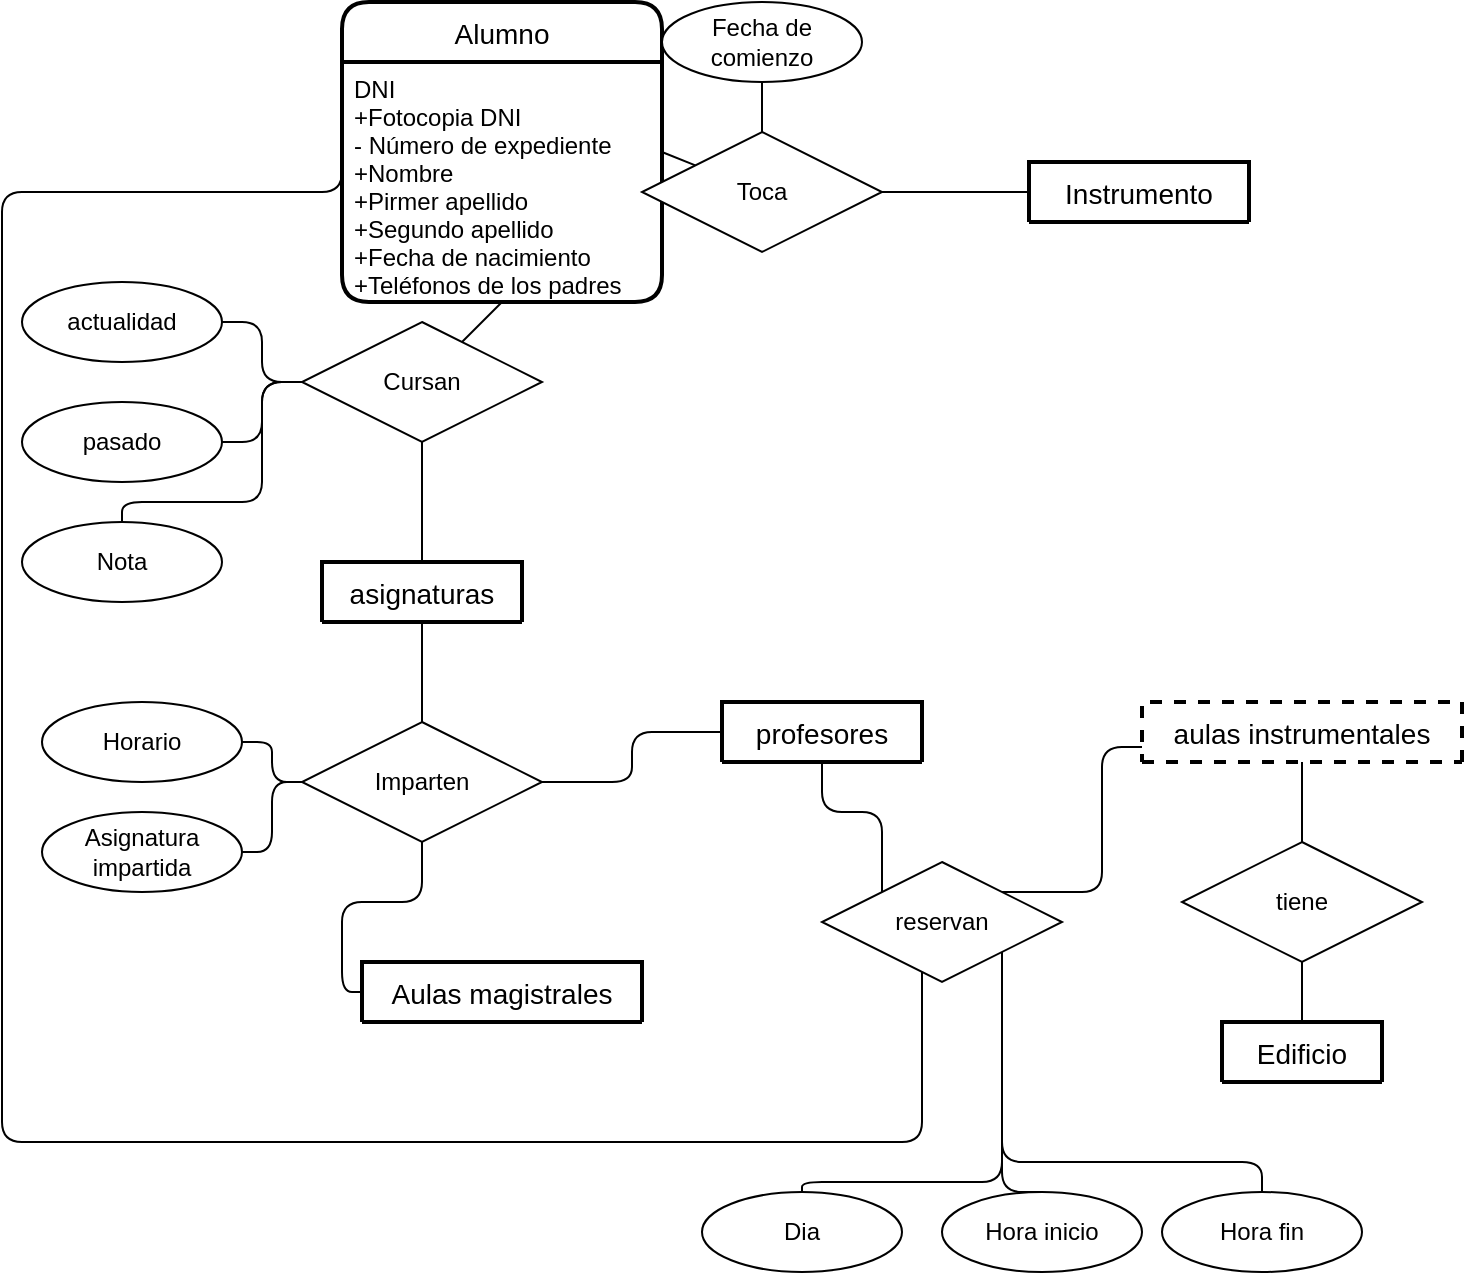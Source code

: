 <mxfile>
    <diagram id="B5twVSMF8yu9bodAsLQC" name="Page-1">
        <mxGraphModel dx="1709" dy="1999" grid="1" gridSize="10" guides="1" tooltips="1" connect="1" arrows="1" fold="1" page="1" pageScale="1" pageWidth="827" pageHeight="1169" math="0" shadow="0">
            <root>
                <mxCell id="0"/>
                <mxCell id="1" parent="0"/>
                <mxCell id="22" style="edgeStyle=none;html=1;exitX=1;exitY=0.5;exitDx=0;exitDy=0;endArrow=none;endFill=0;" edge="1" parent="1" source="2" target="23">
                    <mxGeometry relative="1" as="geometry">
                        <mxPoint x="240" y="85" as="targetPoint"/>
                    </mxGeometry>
                </mxCell>
                <mxCell id="27" style="edgeStyle=none;html=1;exitX=0.5;exitY=1;exitDx=0;exitDy=0;endArrow=none;endFill=0;" edge="1" parent="1" source="2" target="28">
                    <mxGeometry relative="1" as="geometry">
                        <mxPoint x="110" y="150" as="targetPoint"/>
                    </mxGeometry>
                </mxCell>
                <mxCell id="2" value="Alumno" style="swimlane;childLayout=stackLayout;horizontal=1;startSize=30;horizontalStack=0;rounded=1;fontSize=14;fontStyle=0;strokeWidth=2;resizeParent=0;resizeLast=1;shadow=0;dashed=0;align=center;" vertex="1" parent="1">
                    <mxGeometry x="70" y="-10" width="160" height="150" as="geometry">
                        <mxRectangle x="70" y="30" width="80" height="30" as="alternateBounds"/>
                    </mxGeometry>
                </mxCell>
                <mxCell id="3" value="DNI&#10;+Fotocopia DNI&#10;- Número de expediente&#10;+Nombre&#10;+Pirmer apellido&#10;+Segundo apellido&#10;+Fecha de nacimiento&#10;+Teléfonos de los padres&#10;&#10;" style="align=left;strokeColor=none;fillColor=none;spacingLeft=4;fontSize=12;verticalAlign=top;resizable=0;rotatable=0;part=1;" vertex="1" parent="2">
                    <mxGeometry y="30" width="160" height="120" as="geometry"/>
                </mxCell>
                <mxCell id="4" value="Instrumento" style="swimlane;childLayout=stackLayout;horizontal=1;startSize=30;horizontalStack=0;rounded=1;fontSize=14;fontStyle=0;strokeWidth=2;resizeParent=0;resizeLast=1;shadow=0;dashed=0;align=center;" vertex="1" collapsed="1" parent="1">
                    <mxGeometry x="413.5" y="70" width="110" height="30" as="geometry">
                        <mxRectangle x="413.5" y="70" width="160" height="120" as="alternateBounds"/>
                    </mxGeometry>
                </mxCell>
                <mxCell id="5" value="-Nombre&#10;-Tipo&#10;+Edad recomendada" style="align=left;strokeColor=none;fillColor=none;spacingLeft=4;fontSize=12;verticalAlign=top;resizable=0;rotatable=0;part=1;" vertex="1" parent="4">
                    <mxGeometry y="30" width="110" as="geometry"/>
                </mxCell>
                <mxCell id="6" value="asignaturas" style="swimlane;childLayout=stackLayout;horizontal=1;startSize=30;horizontalStack=0;rounded=1;fontSize=14;fontStyle=0;strokeWidth=2;resizeParent=0;resizeLast=1;shadow=0;dashed=0;align=center;" vertex="1" collapsed="1" parent="1">
                    <mxGeometry x="60" y="270" width="100" height="30" as="geometry">
                        <mxRectangle x="-140" y="310" width="160" height="120" as="alternateBounds"/>
                    </mxGeometry>
                </mxCell>
                <mxCell id="7" value="-Código&#10;+Nombre&#10;+Horas presenciales&#10;" style="align=left;strokeColor=none;fillColor=none;spacingLeft=4;fontSize=12;verticalAlign=top;resizable=0;rotatable=0;part=1;" vertex="1" parent="6">
                    <mxGeometry y="30" width="100" as="geometry"/>
                </mxCell>
                <mxCell id="37" style="edgeStyle=orthogonalEdgeStyle;html=1;endArrow=none;endFill=0;" edge="1" parent="1" source="8" target="38">
                    <mxGeometry relative="1" as="geometry">
                        <mxPoint x="110" y="410" as="targetPoint"/>
                    </mxGeometry>
                </mxCell>
                <mxCell id="55" style="edgeStyle=orthogonalEdgeStyle;html=1;entryX=0;entryY=0;entryDx=0;entryDy=0;endArrow=none;endFill=0;" edge="1" parent="1" source="8" target="54">
                    <mxGeometry relative="1" as="geometry"/>
                </mxCell>
                <mxCell id="8" value="profesores" style="swimlane;childLayout=stackLayout;horizontal=1;startSize=30;horizontalStack=0;rounded=1;fontSize=14;fontStyle=0;strokeWidth=2;resizeParent=0;resizeLast=1;shadow=0;dashed=0;align=center;" vertex="1" collapsed="1" parent="1">
                    <mxGeometry x="260" y="340" width="100" height="30" as="geometry">
                        <mxRectangle x="60" y="470" width="220" height="140" as="alternateBounds"/>
                    </mxGeometry>
                </mxCell>
                <mxCell id="9" value="-DNI&#10;+Nombre&#10;+Primer apellido&#10;+Segundo apellido&#10;+Instrumentos&#10;+asignaturas que puede impartir&#10;+asignaturas impartidas en el pasado&#10;" style="align=left;strokeColor=none;fillColor=none;spacingLeft=4;fontSize=12;verticalAlign=top;resizable=0;rotatable=0;part=1;" vertex="1" parent="8">
                    <mxGeometry y="30" width="100" as="geometry"/>
                </mxCell>
                <mxCell id="11" value="Aulas magistrales" style="swimlane;childLayout=stackLayout;horizontal=1;startSize=30;horizontalStack=0;rounded=1;fontSize=14;fontStyle=0;strokeWidth=2;resizeParent=0;resizeLast=1;shadow=0;dashed=0;align=center;" vertex="1" collapsed="1" parent="1">
                    <mxGeometry x="80" y="470" width="140" height="30" as="geometry">
                        <mxRectangle x="800" y="490" width="160" height="120" as="alternateBounds"/>
                    </mxGeometry>
                </mxCell>
                <mxCell id="12" value="-Código&#10;+Capacidad alumnos&#10;+ordenador&#10;" style="align=left;strokeColor=none;fillColor=none;spacingLeft=4;fontSize=12;verticalAlign=top;resizable=0;rotatable=0;part=1;" vertex="1" parent="11">
                    <mxGeometry y="30" width="140" as="geometry"/>
                </mxCell>
                <mxCell id="13" value="aulas instrumentales" style="swimlane;childLayout=stackLayout;horizontal=1;startSize=30;horizontalStack=0;rounded=1;fontSize=14;fontStyle=0;strokeWidth=2;resizeParent=0;resizeLast=1;shadow=0;dashed=1;align=center;" vertex="1" collapsed="1" parent="1">
                    <mxGeometry x="470" y="340" width="160" height="30" as="geometry">
                        <mxRectangle x="470" y="340" width="160" height="120" as="alternateBounds"/>
                    </mxGeometry>
                </mxCell>
                <mxCell id="14" value="+Tipos de instrumentos&#10;+Puestos por instruentos&#10;-Nombre&#10;+metros cuadrados" style="align=left;strokeColor=none;fillColor=none;spacingLeft=4;fontSize=12;verticalAlign=top;resizable=0;rotatable=0;part=1;" vertex="1" parent="13">
                    <mxGeometry y="30" width="160" as="geometry"/>
                </mxCell>
                <mxCell id="51" style="edgeStyle=orthogonalEdgeStyle;html=1;endArrow=none;endFill=0;" edge="1" parent="1" source="15" target="52">
                    <mxGeometry relative="1" as="geometry">
                        <mxPoint x="550" y="440" as="targetPoint"/>
                    </mxGeometry>
                </mxCell>
                <mxCell id="15" value="Edificio" style="swimlane;childLayout=stackLayout;horizontal=1;startSize=30;horizontalStack=0;rounded=1;fontSize=14;fontStyle=0;strokeWidth=2;resizeParent=0;resizeLast=1;shadow=0;dashed=0;align=center;" vertex="1" collapsed="1" parent="1">
                    <mxGeometry x="510" y="500" width="80" height="30" as="geometry">
                        <mxRectangle x="560" y="670" width="160" height="120" as="alternateBounds"/>
                    </mxGeometry>
                </mxCell>
                <mxCell id="16" value="-Código&#10;-Calle&#10;-número&#10;" style="align=left;strokeColor=none;fillColor=none;spacingLeft=4;fontSize=12;verticalAlign=top;resizable=0;rotatable=0;part=1;" vertex="1" parent="15">
                    <mxGeometry y="30" width="80" as="geometry"/>
                </mxCell>
                <mxCell id="24" style="edgeStyle=none;html=1;exitX=1;exitY=0.5;exitDx=0;exitDy=0;entryX=0;entryY=0.5;entryDx=0;entryDy=0;endArrow=none;endFill=0;" edge="1" parent="1" source="23" target="4">
                    <mxGeometry relative="1" as="geometry"/>
                </mxCell>
                <mxCell id="25" style="edgeStyle=none;html=1;endArrow=none;endFill=0;" edge="1" parent="1" source="23" target="26">
                    <mxGeometry relative="1" as="geometry">
                        <mxPoint x="280" y="20" as="targetPoint"/>
                    </mxGeometry>
                </mxCell>
                <mxCell id="23" value="Toca" style="shape=rhombus;perimeter=rhombusPerimeter;whiteSpace=wrap;html=1;align=center;" vertex="1" parent="1">
                    <mxGeometry x="220" y="55" width="120" height="60" as="geometry"/>
                </mxCell>
                <mxCell id="26" value="Fecha de comienzo" style="ellipse;whiteSpace=wrap;html=1;align=center;" vertex="1" parent="1">
                    <mxGeometry x="230" y="-10" width="100" height="40" as="geometry"/>
                </mxCell>
                <mxCell id="29" style="edgeStyle=none;html=1;entryX=0.5;entryY=0;entryDx=0;entryDy=0;endArrow=none;endFill=0;" edge="1" parent="1" source="28" target="6">
                    <mxGeometry relative="1" as="geometry"/>
                </mxCell>
                <mxCell id="31" style="edgeStyle=orthogonalEdgeStyle;html=1;endArrow=none;endFill=0;" edge="1" parent="1" source="28" target="32">
                    <mxGeometry relative="1" as="geometry">
                        <mxPoint x="-20" y="130" as="targetPoint"/>
                    </mxGeometry>
                </mxCell>
                <mxCell id="33" style="edgeStyle=orthogonalEdgeStyle;html=1;exitX=0;exitY=0.5;exitDx=0;exitDy=0;endArrow=none;endFill=0;" edge="1" parent="1" source="28" target="34">
                    <mxGeometry relative="1" as="geometry">
                        <mxPoint x="10" y="210" as="targetPoint"/>
                    </mxGeometry>
                </mxCell>
                <mxCell id="35" style="edgeStyle=orthogonalEdgeStyle;html=1;endArrow=none;endFill=0;exitX=0;exitY=0.5;exitDx=0;exitDy=0;" edge="1" parent="1" source="28" target="36">
                    <mxGeometry relative="1" as="geometry">
                        <mxPoint x="-20" y="270" as="targetPoint"/>
                        <Array as="points">
                            <mxPoint x="30" y="180"/>
                            <mxPoint x="30" y="240"/>
                            <mxPoint x="-40" y="240"/>
                        </Array>
                    </mxGeometry>
                </mxCell>
                <mxCell id="28" value="Cursan" style="shape=rhombus;perimeter=rhombusPerimeter;whiteSpace=wrap;html=1;align=center;" vertex="1" parent="1">
                    <mxGeometry x="50" y="150" width="120" height="60" as="geometry"/>
                </mxCell>
                <mxCell id="32" value="actualidad" style="ellipse;whiteSpace=wrap;html=1;align=center;" vertex="1" parent="1">
                    <mxGeometry x="-90" y="130" width="100" height="40" as="geometry"/>
                </mxCell>
                <mxCell id="34" value="pasado" style="ellipse;whiteSpace=wrap;html=1;align=center;" vertex="1" parent="1">
                    <mxGeometry x="-90" y="190" width="100" height="40" as="geometry"/>
                </mxCell>
                <mxCell id="36" value="Nota" style="ellipse;whiteSpace=wrap;html=1;align=center;" vertex="1" parent="1">
                    <mxGeometry x="-90" y="250" width="100" height="40" as="geometry"/>
                </mxCell>
                <mxCell id="39" style="edgeStyle=orthogonalEdgeStyle;html=1;entryX=0.5;entryY=1;entryDx=0;entryDy=0;endArrow=none;endFill=0;" edge="1" parent="1" source="38" target="6">
                    <mxGeometry relative="1" as="geometry"/>
                </mxCell>
                <mxCell id="40" style="edgeStyle=orthogonalEdgeStyle;html=1;entryX=0;entryY=0.5;entryDx=0;entryDy=0;endArrow=none;endFill=0;" edge="1" parent="1" source="38" target="11">
                    <mxGeometry relative="1" as="geometry"/>
                </mxCell>
                <mxCell id="41" style="edgeStyle=orthogonalEdgeStyle;html=1;exitX=0;exitY=0.5;exitDx=0;exitDy=0;endArrow=none;endFill=0;" edge="1" parent="1" source="38" target="42">
                    <mxGeometry relative="1" as="geometry">
                        <mxPoint x="10" y="330" as="targetPoint"/>
                    </mxGeometry>
                </mxCell>
                <mxCell id="43" style="edgeStyle=orthogonalEdgeStyle;html=1;endArrow=none;endFill=0;" edge="1" parent="1" source="38" target="44">
                    <mxGeometry relative="1" as="geometry">
                        <mxPoint x="10" y="420" as="targetPoint"/>
                    </mxGeometry>
                </mxCell>
                <mxCell id="38" value="Imparten" style="shape=rhombus;perimeter=rhombusPerimeter;whiteSpace=wrap;html=1;align=center;" vertex="1" parent="1">
                    <mxGeometry x="50" y="350" width="120" height="60" as="geometry"/>
                </mxCell>
                <mxCell id="42" value="Horario" style="ellipse;whiteSpace=wrap;html=1;align=center;" vertex="1" parent="1">
                    <mxGeometry x="-80" y="340" width="100" height="40" as="geometry"/>
                </mxCell>
                <mxCell id="44" value="Asignatura impartida" style="ellipse;whiteSpace=wrap;html=1;align=center;" vertex="1" parent="1">
                    <mxGeometry x="-80" y="395" width="100" height="40" as="geometry"/>
                </mxCell>
                <mxCell id="53" style="edgeStyle=orthogonalEdgeStyle;html=1;entryX=0.5;entryY=1;entryDx=0;entryDy=0;endArrow=none;endFill=0;" edge="1" parent="1" source="52" target="13">
                    <mxGeometry relative="1" as="geometry"/>
                </mxCell>
                <mxCell id="52" value="tiene" style="shape=rhombus;perimeter=rhombusPerimeter;whiteSpace=wrap;html=1;align=center;" vertex="1" parent="1">
                    <mxGeometry x="490" y="410" width="120" height="60" as="geometry"/>
                </mxCell>
                <mxCell id="56" style="edgeStyle=orthogonalEdgeStyle;html=1;exitX=1;exitY=0;exitDx=0;exitDy=0;entryX=0;entryY=0.75;entryDx=0;entryDy=0;endArrow=none;endFill=0;" edge="1" parent="1" source="54" target="13">
                    <mxGeometry relative="1" as="geometry"/>
                </mxCell>
                <mxCell id="57" style="edgeStyle=orthogonalEdgeStyle;html=1;entryX=0;entryY=0.5;entryDx=0;entryDy=0;endArrow=none;endFill=0;" edge="1" parent="1" source="54" target="2">
                    <mxGeometry relative="1" as="geometry">
                        <Array as="points">
                            <mxPoint x="360" y="560"/>
                            <mxPoint x="-100" y="560"/>
                            <mxPoint x="-100" y="85"/>
                        </Array>
                    </mxGeometry>
                </mxCell>
                <mxCell id="59" style="edgeStyle=orthogonalEdgeStyle;html=1;exitX=1;exitY=1;exitDx=0;exitDy=0;endArrow=none;endFill=0;" edge="1" parent="1" source="54" target="60">
                    <mxGeometry relative="1" as="geometry">
                        <mxPoint x="400" y="600" as="targetPoint"/>
                        <Array as="points">
                            <mxPoint x="400" y="580"/>
                            <mxPoint x="300" y="580"/>
                        </Array>
                    </mxGeometry>
                </mxCell>
                <mxCell id="54" value="reservan" style="shape=rhombus;perimeter=rhombusPerimeter;whiteSpace=wrap;html=1;align=center;" vertex="1" parent="1">
                    <mxGeometry x="310" y="420" width="120" height="60" as="geometry"/>
                </mxCell>
                <mxCell id="60" value="Dia" style="ellipse;whiteSpace=wrap;html=1;align=center;" vertex="1" parent="1">
                    <mxGeometry x="250" y="585" width="100" height="40" as="geometry"/>
                </mxCell>
                <mxCell id="62" style="edgeStyle=orthogonalEdgeStyle;html=1;exitX=0.5;exitY=0;exitDx=0;exitDy=0;entryX=1;entryY=1;entryDx=0;entryDy=0;endArrow=none;endFill=0;" edge="1" parent="1" source="61" target="54">
                    <mxGeometry relative="1" as="geometry">
                        <Array as="points">
                            <mxPoint x="400" y="585"/>
                        </Array>
                    </mxGeometry>
                </mxCell>
                <mxCell id="61" value="Hora inicio" style="ellipse;whiteSpace=wrap;html=1;align=center;" vertex="1" parent="1">
                    <mxGeometry x="370" y="585" width="100" height="40" as="geometry"/>
                </mxCell>
                <mxCell id="65" style="edgeStyle=orthogonalEdgeStyle;html=1;exitX=0.5;exitY=0;exitDx=0;exitDy=0;entryX=1;entryY=1;entryDx=0;entryDy=0;endArrow=none;endFill=0;" edge="1" parent="1" source="64" target="54">
                    <mxGeometry relative="1" as="geometry">
                        <Array as="points">
                            <mxPoint x="530" y="570"/>
                            <mxPoint x="400" y="570"/>
                        </Array>
                    </mxGeometry>
                </mxCell>
                <mxCell id="64" value="Hora fin" style="ellipse;whiteSpace=wrap;html=1;align=center;" vertex="1" parent="1">
                    <mxGeometry x="480" y="585" width="100" height="40" as="geometry"/>
                </mxCell>
            </root>
        </mxGraphModel>
    </diagram>
</mxfile>